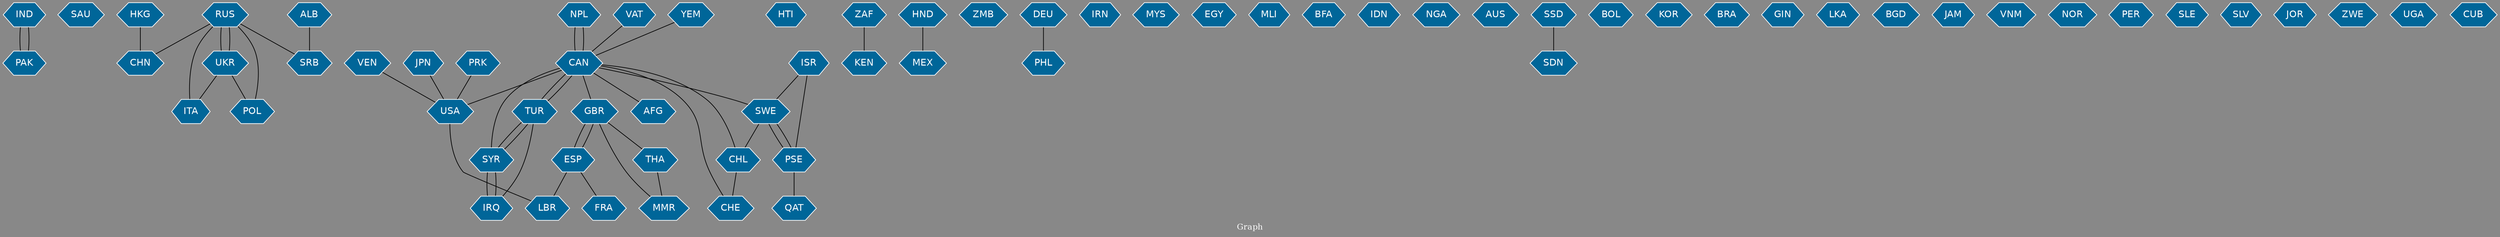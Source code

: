 // Countries together in item graph
graph {
	graph [bgcolor="#888888" fontcolor=white fontsize=12 label="Graph" outputorder=edgesfirst overlap=prism]
	node [color=white fillcolor="#006699" fontcolor=white fontname=Helvetica shape=hexagon style=filled]
	edge [arrowhead=open color=black fontcolor=white fontname=Courier fontsize=12]
		IND [label=IND]
		SAU [label=SAU]
		HKG [label=HKG]
		NPL [label=NPL]
		CAN [label=CAN]
		SYR [label=SYR]
		USA [label=USA]
		IRQ [label=IRQ]
		TUR [label=TUR]
		HTI [label=HTI]
		ZAF [label=ZAF]
		VAT [label=VAT]
		JPN [label=JPN]
		MEX [label=MEX]
		ZMB [label=ZMB]
		ESP [label=ESP]
		LBR [label=LBR]
		HND [label=HND]
		DEU [label=DEU]
		PHL [label=PHL]
		PSE [label=PSE]
		PRK [label=PRK]
		GBR [label=GBR]
		FRA [label=FRA]
		RUS [label=RUS]
		IRN [label=IRN]
		UKR [label=UKR]
		CHN [label=CHN]
		PAK [label=PAK]
		MYS [label=MYS]
		EGY [label=EGY]
		MLI [label=MLI]
		BFA [label=BFA]
		IDN [label=IDN]
		NGA [label=NGA]
		AUS [label=AUS]
		ISR [label=ISR]
		KEN [label=KEN]
		AFG [label=AFG]
		POL [label=POL]
		SSD [label=SSD]
		SDN [label=SDN]
		ITA [label=ITA]
		BOL [label=BOL]
		KOR [label=KOR]
		BRA [label=BRA]
		SRB [label=SRB]
		GIN [label=GIN]
		LKA [label=LKA]
		YEM [label=YEM]
		BGD [label=BGD]
		SWE [label=SWE]
		JAM [label=JAM]
		VNM [label=VNM]
		THA [label=THA]
		MMR [label=MMR]
		CHL [label=CHL]
		VEN [label=VEN]
		NOR [label=NOR]
		PER [label=PER]
		SLE [label=SLE]
		CHE [label=CHE]
		SLV [label=SLV]
		JOR [label=JOR]
		ZWE [label=ZWE]
		UGA [label=UGA]
		QAT [label=QAT]
		ALB [label=ALB]
		CUB [label=CUB]
			PSE -- SWE [weight=2]
			SYR -- IRQ [weight=2]
			TUR -- SYR [weight=1]
			ISR -- PSE [weight=2]
			SYR -- TUR [weight=3]
			UKR -- RUS [weight=3]
			JPN -- USA [weight=1]
			GBR -- THA [weight=3]
			USA -- LBR [weight=1]
			YEM -- CAN [weight=1]
			DEU -- PHL [weight=1]
			UKR -- POL [weight=1]
			SSD -- SDN [weight=1]
			CAN -- AFG [weight=1]
			CAN -- USA [weight=1]
			PSE -- QAT [weight=1]
			ESP -- FRA [weight=1]
			ESP -- LBR [weight=1]
			CAN -- GBR [weight=1]
			VAT -- CAN [weight=1]
			ZAF -- KEN [weight=1]
			UKR -- ITA [weight=1]
			CAN -- NPL [weight=1]
			ALB -- SRB [weight=1]
			CAN -- SWE [weight=1]
			IND -- PAK [weight=1]
			SWE -- PSE [weight=1]
			THA -- MMR [weight=1]
			SWE -- CHL [weight=1]
			CHL -- CHE [weight=1]
			RUS -- UKR [weight=1]
			RUS -- SRB [weight=2]
			CAN -- TUR [weight=2]
			IRQ -- SYR [weight=1]
			HKG -- CHN [weight=1]
			GBR -- MMR [weight=1]
			HND -- MEX [weight=1]
			ESP -- GBR [weight=1]
			NPL -- CAN [weight=4]
			VEN -- USA [weight=1]
			POL -- RUS [weight=1]
			SYR -- CAN [weight=1]
			PAK -- IND [weight=2]
			GBR -- ESP [weight=1]
			PRK -- USA [weight=2]
			IRQ -- TUR [weight=2]
			TUR -- CAN [weight=3]
			RUS -- CHN [weight=1]
			CAN -- CHE [weight=1]
			RUS -- ITA [weight=1]
			CAN -- CHL [weight=3]
			ISR -- SWE [weight=1]
}